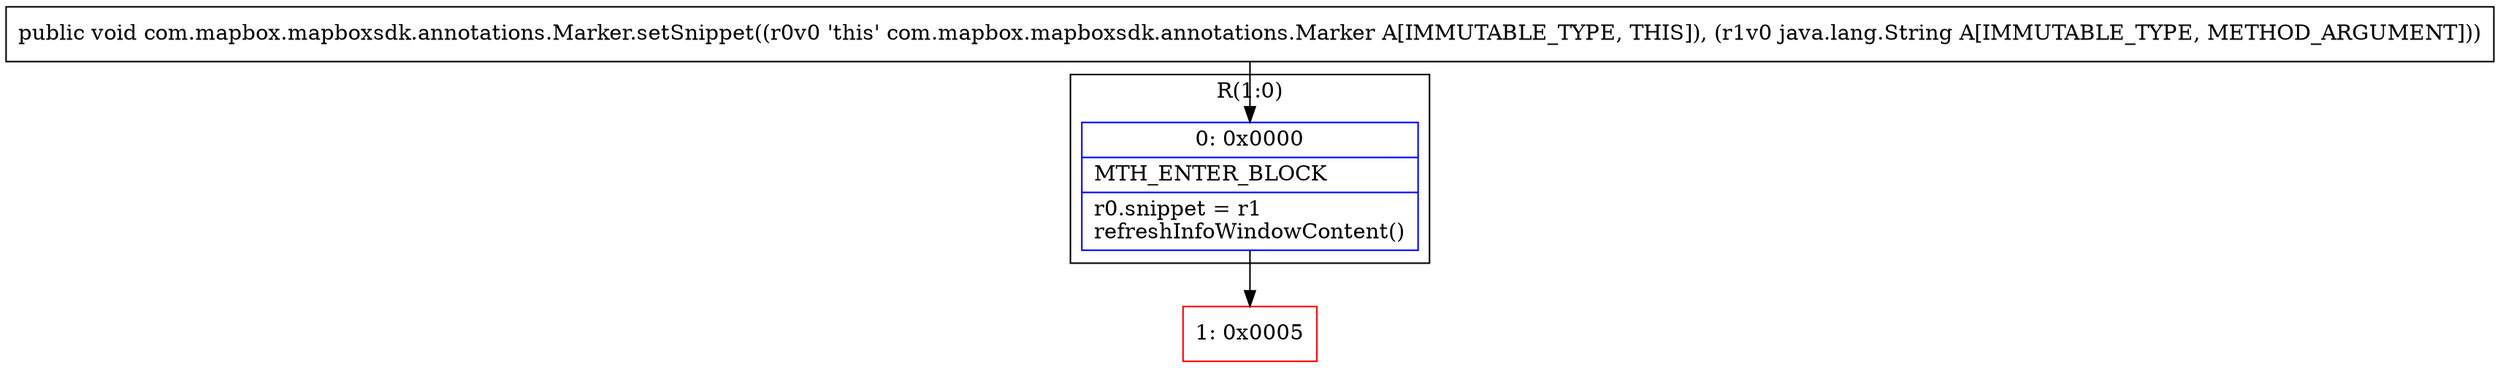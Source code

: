 digraph "CFG forcom.mapbox.mapboxsdk.annotations.Marker.setSnippet(Ljava\/lang\/String;)V" {
subgraph cluster_Region_1177262219 {
label = "R(1:0)";
node [shape=record,color=blue];
Node_0 [shape=record,label="{0\:\ 0x0000|MTH_ENTER_BLOCK\l|r0.snippet = r1\lrefreshInfoWindowContent()\l}"];
}
Node_1 [shape=record,color=red,label="{1\:\ 0x0005}"];
MethodNode[shape=record,label="{public void com.mapbox.mapboxsdk.annotations.Marker.setSnippet((r0v0 'this' com.mapbox.mapboxsdk.annotations.Marker A[IMMUTABLE_TYPE, THIS]), (r1v0 java.lang.String A[IMMUTABLE_TYPE, METHOD_ARGUMENT])) }"];
MethodNode -> Node_0;
Node_0 -> Node_1;
}

